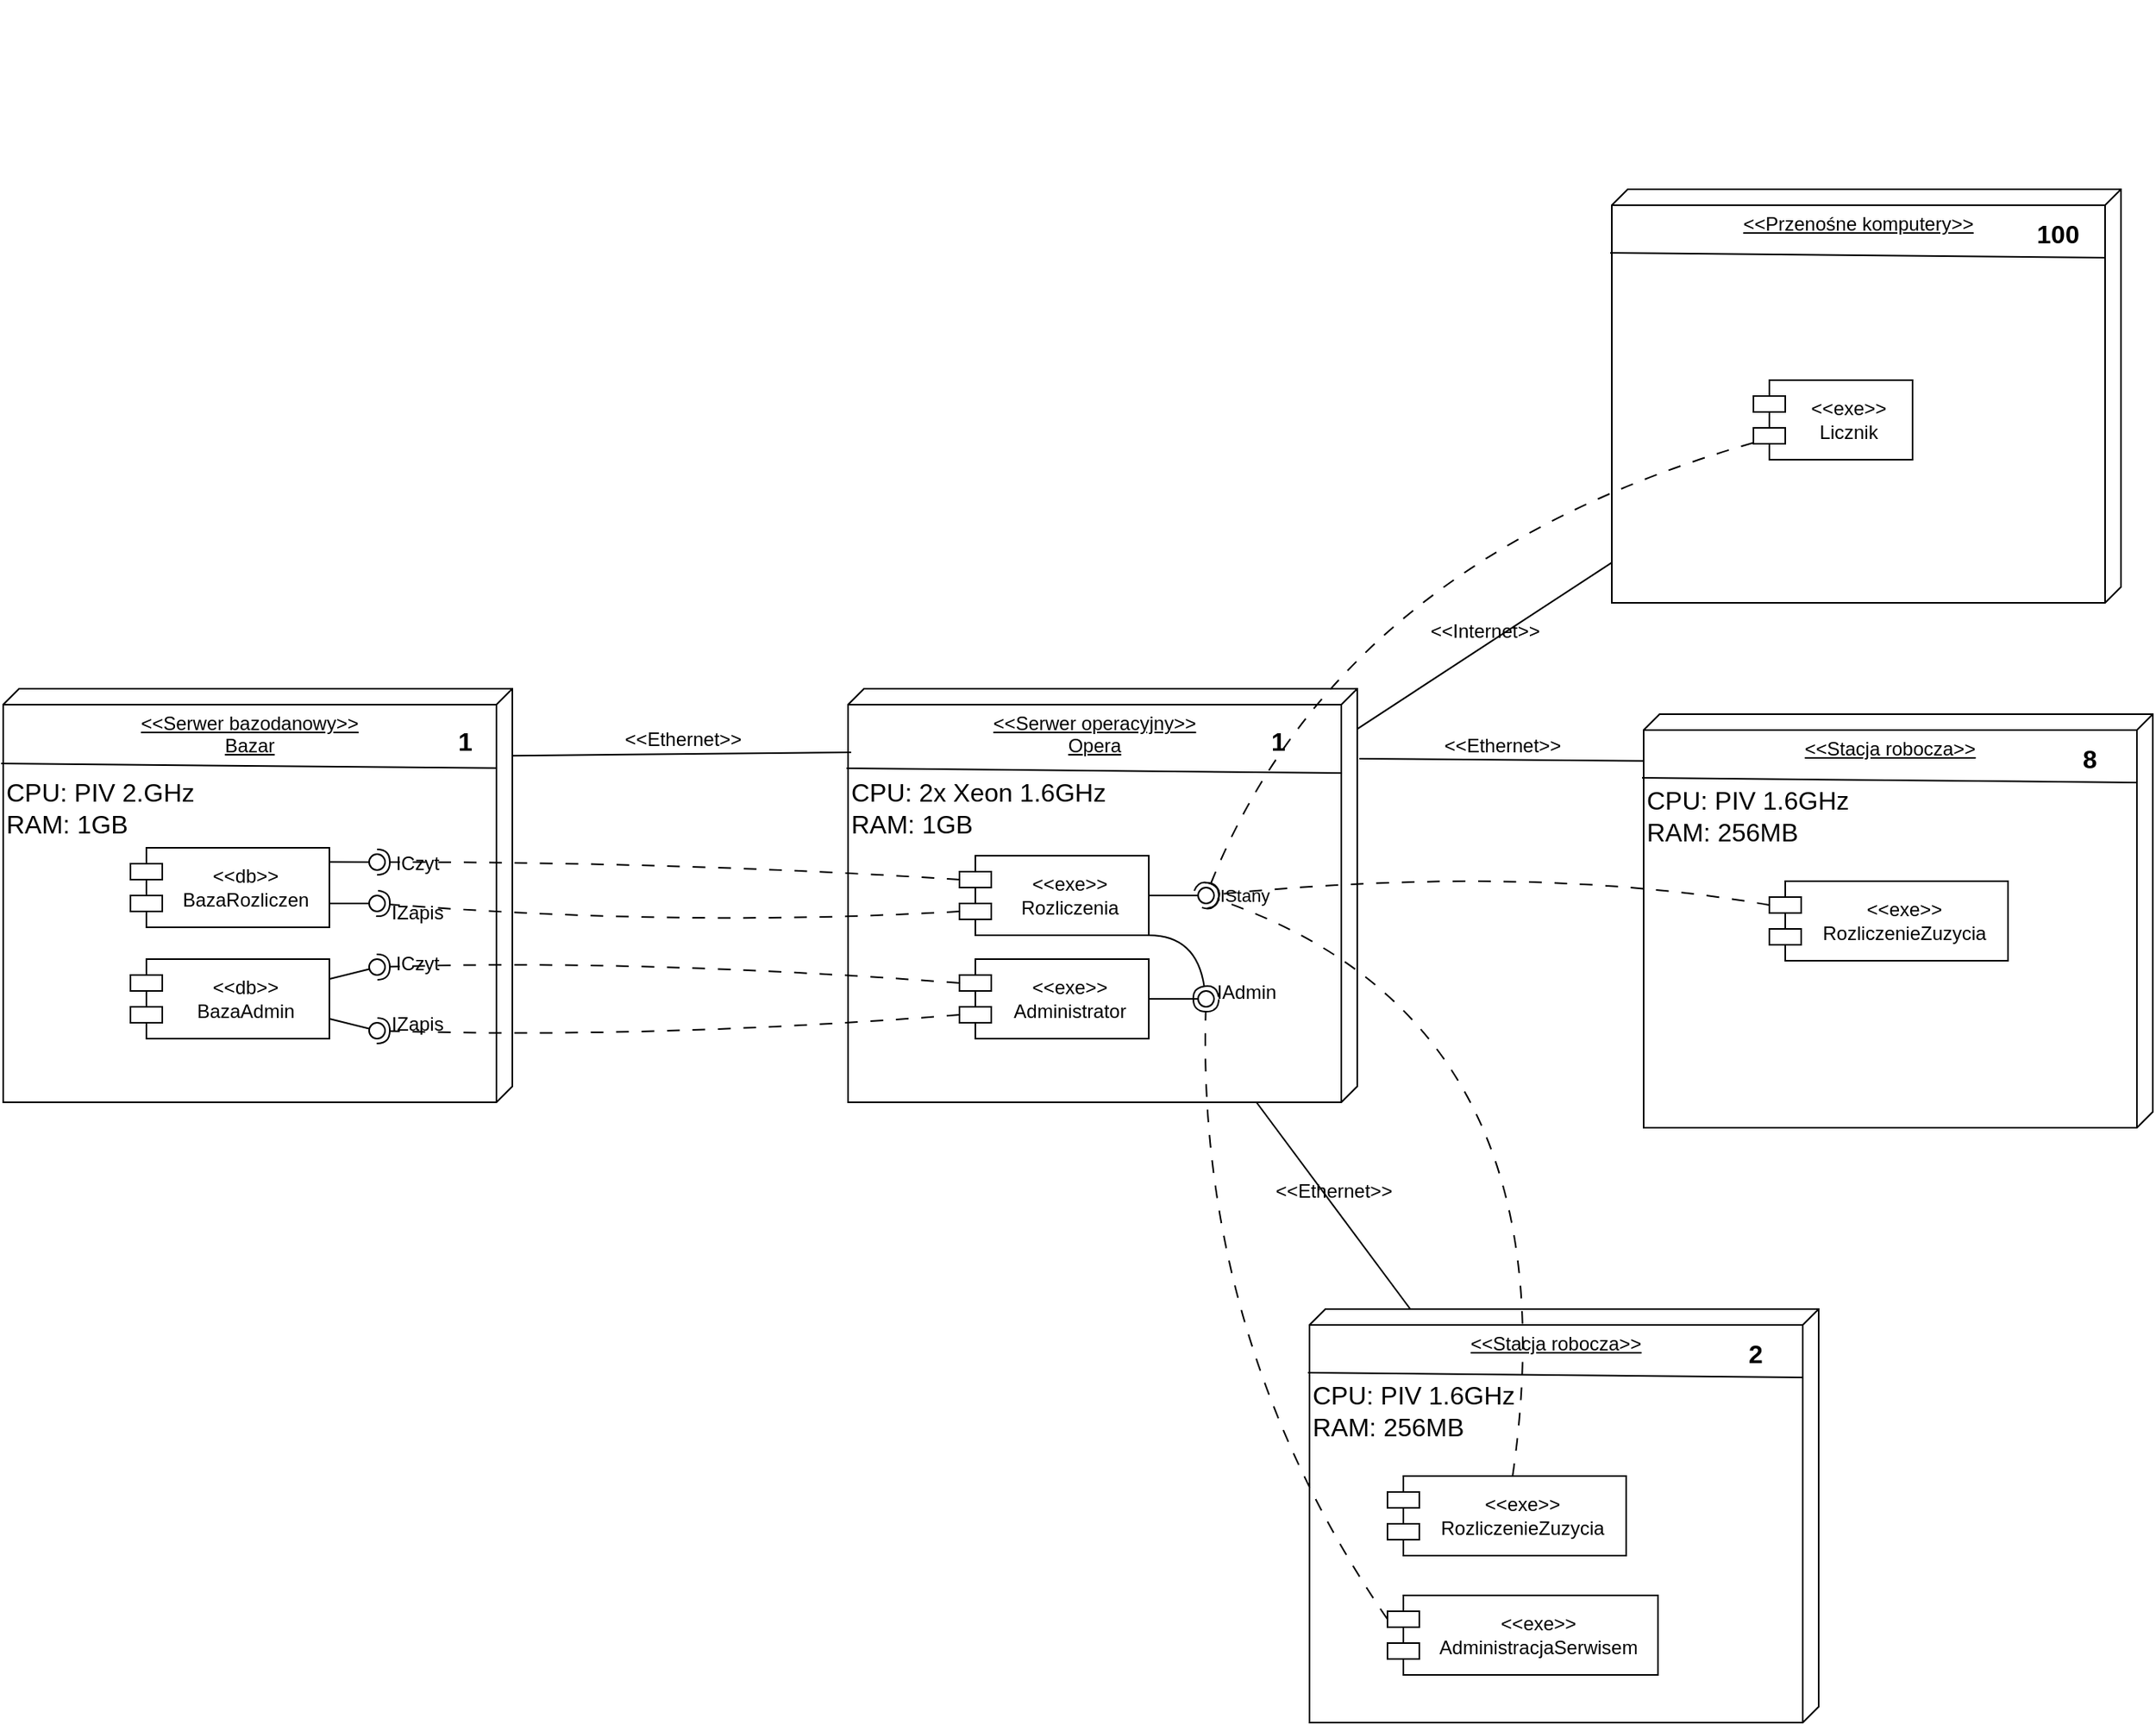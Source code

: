 <mxfile version="24.2.8" type="github">
  <diagram name="Strona-1" id="SIlepOrROydeyQzBnZ1K">
    <mxGraphModel dx="3704" dy="1383" grid="1" gridSize="10" guides="1" tooltips="1" connect="1" arrows="1" fold="1" page="1" pageScale="1" pageWidth="1169" pageHeight="827" math="0" shadow="0">
      <root>
        <mxCell id="0" />
        <mxCell id="1" parent="0" />
        <mxCell id="Q0T3ycxygkGRaUMYLysI-21" value="" style="group;verticalAlign=middle;" parent="1" vertex="1" connectable="0">
          <mxGeometry x="-130" y="623" width="321" height="330" as="geometry" />
        </mxCell>
        <mxCell id="Z8a6H-OdUbg7-ciri4mV-35" value="" style="group" parent="Q0T3ycxygkGRaUMYLysI-21" vertex="1" connectable="0">
          <mxGeometry x="10" y="20" width="321" height="260" as="geometry" />
        </mxCell>
        <mxCell id="Q0T3ycxygkGRaUMYLysI-2" value="&amp;lt;&amp;lt;Serwer operacyjny&amp;gt;&amp;gt;&lt;div&gt;Opera&lt;/div&gt;" style="verticalAlign=top;align=center;spacingTop=8;spacingLeft=2;spacingRight=12;shape=cube;size=10;direction=south;fontStyle=4;html=1;whiteSpace=wrap;" parent="Z8a6H-OdUbg7-ciri4mV-35" vertex="1">
          <mxGeometry x="1" width="320" height="260" as="geometry" />
        </mxCell>
        <mxCell id="Q0T3ycxygkGRaUMYLysI-11" value="CPU: 2x Xeon 1.6GHz&lt;div&gt;RAM: 1GB&lt;/div&gt;" style="text;strokeColor=none;align=left;fillColor=none;html=1;verticalAlign=middle;whiteSpace=wrap;rounded=0;fontSize=16;" parent="Z8a6H-OdUbg7-ciri4mV-35" vertex="1">
          <mxGeometry x="1" y="60" width="310" height="30" as="geometry" />
        </mxCell>
        <mxCell id="Q0T3ycxygkGRaUMYLysI-19" value="" style="endArrow=none;html=1;rounded=0;fontSize=12;startSize=8;endSize=8;curved=1;exitX=0.181;exitY=1.004;exitDx=0;exitDy=0;exitPerimeter=0;entryX=0.192;entryY=0.031;entryDx=0;entryDy=0;entryPerimeter=0;" parent="Z8a6H-OdUbg7-ciri4mV-35" edge="1">
          <mxGeometry width="50" height="50" relative="1" as="geometry">
            <mxPoint y="50" as="sourcePoint" />
            <mxPoint x="311" y="53" as="targetPoint" />
          </mxGeometry>
        </mxCell>
        <mxCell id="Q0T3ycxygkGRaUMYLysI-77" value="&amp;lt;&amp;lt;exe&amp;gt;&amp;gt;&lt;div&gt;Administrator&lt;/div&gt;" style="shape=module;align=left;spacingLeft=20;align=center;verticalAlign=middle;whiteSpace=wrap;html=1;fontFamily=Helvetica;fontSize=12;fontColor=default;labelBackgroundColor=none;" parent="Z8a6H-OdUbg7-ciri4mV-35" vertex="1">
          <mxGeometry x="71" y="170" width="119" height="50" as="geometry" />
        </mxCell>
        <mxCell id="Q0T3ycxygkGRaUMYLysI-80" value="" style="ellipse;whiteSpace=wrap;html=1;align=center;aspect=fixed;fillColor=none;strokeColor=none;resizable=0;perimeter=centerPerimeter;rotatable=0;allowArrows=0;points=[];outlineConnect=1;fontFamily=Helvetica;fontSize=12;fontColor=default;labelBackgroundColor=none;" parent="Z8a6H-OdUbg7-ciri4mV-35" vertex="1">
          <mxGeometry x="221" y="125" width="10" height="10" as="geometry" />
        </mxCell>
        <mxCell id="Q0T3ycxygkGRaUMYLysI-79" value="IAdmin" style="rounded=0;orthogonalLoop=1;jettySize=auto;html=1;endArrow=oval;endFill=0;sketch=0;sourcePerimeterSpacing=0;targetPerimeterSpacing=0;endSize=10;strokeColor=default;align=center;verticalAlign=bottom;fontFamily=Helvetica;fontSize=12;fontColor=default;labelBackgroundColor=none;edgeStyle=none;curved=1;exitX=1;exitY=0.5;exitDx=0;exitDy=0;entryX=0.52;entryY=-0.071;entryDx=0;entryDy=0;entryPerimeter=0;" parent="Z8a6H-OdUbg7-ciri4mV-35" source="Q0T3ycxygkGRaUMYLysI-77" target="Z8a6H-OdUbg7-ciri4mV-40" edge="1">
          <mxGeometry x="1" y="-25" relative="1" as="geometry">
            <mxPoint x="221" y="125" as="sourcePoint" />
            <mxPoint x="25" y="-20" as="offset" />
          </mxGeometry>
        </mxCell>
        <mxCell id="Z8a6H-OdUbg7-ciri4mV-37" value="&amp;lt;&amp;lt;exe&amp;gt;&amp;gt;&lt;div&gt;Rozliczenia&lt;/div&gt;" style="shape=module;align=left;spacingLeft=20;align=center;verticalAlign=middle;whiteSpace=wrap;html=1;fontFamily=Helvetica;fontSize=12;fontColor=default;labelBackgroundColor=none;" parent="Z8a6H-OdUbg7-ciri4mV-35" vertex="1">
          <mxGeometry x="71" y="105" width="119" height="50" as="geometry" />
        </mxCell>
        <mxCell id="Z8a6H-OdUbg7-ciri4mV-40" value="" style="ellipse;whiteSpace=wrap;html=1;align=center;aspect=fixed;fillColor=none;strokeColor=none;resizable=0;perimeter=centerPerimeter;rotatable=0;allowArrows=0;points=[];outlineConnect=1;" parent="Z8a6H-OdUbg7-ciri4mV-35" vertex="1">
          <mxGeometry x="221" y="190" width="10" height="10" as="geometry" />
        </mxCell>
        <mxCell id="Z8a6H-OdUbg7-ciri4mV-41" value="" style="rounded=0;orthogonalLoop=1;jettySize=auto;html=1;endArrow=halfCircle;endFill=0;endSize=6;strokeWidth=1;sketch=0;fontSize=12;curved=1;entryX=0.735;entryY=0.783;entryDx=0;entryDy=0;entryPerimeter=0;exitX=1;exitY=1;exitDx=0;exitDy=0;" parent="Z8a6H-OdUbg7-ciri4mV-35" source="Z8a6H-OdUbg7-ciri4mV-37" target="Z8a6H-OdUbg7-ciri4mV-40" edge="1">
          <mxGeometry relative="1" as="geometry">
            <mxPoint x="246" y="160" as="sourcePoint" />
            <Array as="points">
              <mxPoint x="220" y="155" />
            </Array>
          </mxGeometry>
        </mxCell>
        <mxCell id="Z8a6H-OdUbg7-ciri4mV-42" value="" style="ellipse;whiteSpace=wrap;html=1;align=center;aspect=fixed;fillColor=none;strokeColor=none;resizable=0;perimeter=centerPerimeter;rotatable=0;allowArrows=0;points=[];outlineConnect=1;" parent="Z8a6H-OdUbg7-ciri4mV-35" vertex="1">
          <mxGeometry x="221" y="155" width="10" height="10" as="geometry" />
        </mxCell>
        <mxCell id="Z8a6H-OdUbg7-ciri4mV-52" value="IStany" style="rounded=0;orthogonalLoop=1;jettySize=auto;html=1;endArrow=oval;endFill=0;sketch=0;sourcePerimeterSpacing=0;targetPerimeterSpacing=0;endSize=10;exitX=1;exitY=0.5;exitDx=0;exitDy=0;" parent="Z8a6H-OdUbg7-ciri4mV-35" source="Z8a6H-OdUbg7-ciri4mV-37" target="Z8a6H-OdUbg7-ciri4mV-53" edge="1">
          <mxGeometry x="1" y="24" relative="1" as="geometry">
            <mxPoint x="206" y="130" as="sourcePoint" />
            <mxPoint x="24" y="24" as="offset" />
          </mxGeometry>
        </mxCell>
        <mxCell id="Z8a6H-OdUbg7-ciri4mV-53" value="" style="ellipse;whiteSpace=wrap;html=1;align=center;aspect=fixed;fillColor=none;strokeColor=none;resizable=0;perimeter=centerPerimeter;rotatable=0;allowArrows=0;points=[];outlineConnect=1;" parent="Z8a6H-OdUbg7-ciri4mV-35" vertex="1">
          <mxGeometry x="221" y="125" width="10" height="10" as="geometry" />
        </mxCell>
        <mxCell id="Q0T3ycxygkGRaUMYLysI-37" value="&lt;font style=&quot;font-size: 16px;&quot;&gt;1&lt;/font&gt;" style="text;align=center;fontStyle=1;verticalAlign=middle;spacingLeft=3;spacingRight=3;strokeColor=none;rotatable=0;points=[[0,0.5],[1,0.5]];portConstraint=eastwest;html=1;fontFamily=Helvetica;fontSize=12;fontColor=default;labelBackgroundColor=none;" parent="Z8a6H-OdUbg7-ciri4mV-35" vertex="1">
          <mxGeometry x="231" y="20" width="80" height="26" as="geometry" />
        </mxCell>
        <mxCell id="Q0T3ycxygkGRaUMYLysI-20" value="" style="group" parent="1" vertex="1" connectable="0">
          <mxGeometry x="-650" y="643" width="330" height="260" as="geometry" />
        </mxCell>
        <mxCell id="Q0T3ycxygkGRaUMYLysI-12" value="&amp;lt;&amp;lt;Serwer bazodanowy&amp;gt;&amp;gt;&lt;div&gt;Bazar&lt;/div&gt;" style="verticalAlign=top;align=center;spacingTop=8;spacingLeft=2;spacingRight=12;shape=cube;size=10;direction=south;fontStyle=4;html=1;whiteSpace=wrap;" parent="Q0T3ycxygkGRaUMYLysI-20" vertex="1">
          <mxGeometry width="320" height="260" as="geometry" />
        </mxCell>
        <mxCell id="Q0T3ycxygkGRaUMYLysI-14" value="CPU: PIV 2.GHz&lt;div&gt;RAM: 1GB&lt;/div&gt;" style="text;strokeColor=none;align=left;fillColor=none;html=1;verticalAlign=middle;whiteSpace=wrap;rounded=0;fontSize=16;" parent="Q0T3ycxygkGRaUMYLysI-20" vertex="1">
          <mxGeometry y="60" width="310" height="30" as="geometry" />
        </mxCell>
        <mxCell id="Q0T3ycxygkGRaUMYLysI-18" value="" style="endArrow=none;html=1;rounded=0;fontSize=12;startSize=8;endSize=8;curved=1;exitX=0.181;exitY=1.004;exitDx=0;exitDy=0;exitPerimeter=0;entryX=0.192;entryY=0.031;entryDx=0;entryDy=0;entryPerimeter=0;" parent="Q0T3ycxygkGRaUMYLysI-20" source="Q0T3ycxygkGRaUMYLysI-12" target="Q0T3ycxygkGRaUMYLysI-12" edge="1">
          <mxGeometry width="50" height="50" relative="1" as="geometry">
            <mxPoint x="10" as="sourcePoint" />
            <mxPoint x="60" y="-50" as="targetPoint" />
          </mxGeometry>
        </mxCell>
        <mxCell id="Q0T3ycxygkGRaUMYLysI-38" value="&lt;font style=&quot;font-size: 16px;&quot;&gt;1&lt;/font&gt;" style="text;align=center;fontStyle=1;verticalAlign=middle;spacingLeft=3;spacingRight=3;strokeColor=none;rotatable=0;points=[[0,0.5],[1,0.5]];portConstraint=eastwest;html=1;fontFamily=Helvetica;fontSize=12;fontColor=default;labelBackgroundColor=none;" parent="Q0T3ycxygkGRaUMYLysI-20" vertex="1">
          <mxGeometry x="250" y="20" width="80" height="26" as="geometry" />
        </mxCell>
        <mxCell id="Q0T3ycxygkGRaUMYLysI-47" value="&amp;lt;&amp;lt;db&amp;gt;&amp;gt;&lt;div&gt;BazaRozliczen&lt;/div&gt;" style="shape=module;align=left;spacingLeft=20;align=center;verticalAlign=middle;whiteSpace=wrap;html=1;fontFamily=Helvetica;fontSize=12;fontColor=default;labelBackgroundColor=none;" parent="Q0T3ycxygkGRaUMYLysI-20" vertex="1">
          <mxGeometry x="80" y="100" width="125" height="50" as="geometry" />
        </mxCell>
        <mxCell id="Q0T3ycxygkGRaUMYLysI-54" value="&amp;lt;&amp;lt;db&amp;gt;&amp;gt;&lt;div&gt;BazaAdmin&lt;/div&gt;" style="shape=module;align=left;spacingLeft=20;align=center;verticalAlign=middle;whiteSpace=wrap;html=1;fontFamily=Helvetica;fontSize=12;fontColor=default;labelBackgroundColor=none;" parent="Q0T3ycxygkGRaUMYLysI-20" vertex="1">
          <mxGeometry x="80" y="170" width="125" height="50" as="geometry" />
        </mxCell>
        <mxCell id="Q0T3ycxygkGRaUMYLysI-57" value="" style="ellipse;whiteSpace=wrap;html=1;align=center;aspect=fixed;fillColor=none;strokeColor=none;resizable=0;perimeter=centerPerimeter;rotatable=0;allowArrows=0;points=[];outlineConnect=1;fontFamily=Helvetica;fontSize=12;fontColor=default;labelBackgroundColor=none;" parent="Q0T3ycxygkGRaUMYLysI-20" vertex="1">
          <mxGeometry x="235" y="103" width="10" height="10" as="geometry" />
        </mxCell>
        <mxCell id="Q0T3ycxygkGRaUMYLysI-60" value="" style="ellipse;whiteSpace=wrap;html=1;align=center;aspect=fixed;fillColor=none;strokeColor=none;resizable=0;perimeter=centerPerimeter;rotatable=0;allowArrows=0;points=[];outlineConnect=1;fontFamily=Helvetica;fontSize=12;fontColor=default;labelBackgroundColor=none;" parent="Q0T3ycxygkGRaUMYLysI-20" vertex="1">
          <mxGeometry x="245" y="140" width="10" height="10" as="geometry" />
        </mxCell>
        <mxCell id="Q0T3ycxygkGRaUMYLysI-62" value="ICzyt" style="rounded=0;orthogonalLoop=1;jettySize=auto;html=1;endArrow=oval;endFill=0;sketch=0;sourcePerimeterSpacing=0;targetPerimeterSpacing=0;endSize=10;strokeColor=default;align=center;verticalAlign=bottom;fontFamily=Helvetica;fontSize=12;fontColor=default;labelBackgroundColor=none;edgeStyle=none;curved=1;exitX=1;exitY=0.25;exitDx=0;exitDy=0;" parent="Q0T3ycxygkGRaUMYLysI-20" source="Q0T3ycxygkGRaUMYLysI-54" target="Q0T3ycxygkGRaUMYLysI-63" edge="1">
          <mxGeometry x="1" y="-26" relative="1" as="geometry">
            <mxPoint x="215" y="185" as="sourcePoint" />
            <mxPoint x="19" y="-18" as="offset" />
          </mxGeometry>
        </mxCell>
        <mxCell id="Q0T3ycxygkGRaUMYLysI-63" value="" style="ellipse;whiteSpace=wrap;html=1;align=center;aspect=fixed;fillColor=none;strokeColor=none;resizable=0;perimeter=centerPerimeter;rotatable=0;allowArrows=0;points=[];outlineConnect=1;fontFamily=Helvetica;fontSize=12;fontColor=default;labelBackgroundColor=none;" parent="Q0T3ycxygkGRaUMYLysI-20" vertex="1">
          <mxGeometry x="230" y="170" width="10" height="10" as="geometry" />
        </mxCell>
        <mxCell id="Q0T3ycxygkGRaUMYLysI-65" value="IZapis" style="rounded=0;orthogonalLoop=1;jettySize=auto;html=1;endArrow=oval;endFill=0;sketch=0;sourcePerimeterSpacing=0;targetPerimeterSpacing=0;endSize=10;strokeColor=default;align=center;verticalAlign=bottom;fontFamily=Helvetica;fontSize=12;fontColor=default;labelBackgroundColor=none;edgeStyle=none;curved=1;exitX=1;exitY=0.75;exitDx=0;exitDy=0;" parent="Q0T3ycxygkGRaUMYLysI-20" source="Q0T3ycxygkGRaUMYLysI-54" target="Q0T3ycxygkGRaUMYLysI-66" edge="1">
          <mxGeometry x="1" y="25" relative="1" as="geometry">
            <mxPoint x="215" y="205" as="sourcePoint" />
            <mxPoint x="19" y="29" as="offset" />
          </mxGeometry>
        </mxCell>
        <mxCell id="Q0T3ycxygkGRaUMYLysI-66" value="" style="ellipse;whiteSpace=wrap;html=1;align=center;aspect=fixed;fillColor=none;strokeColor=none;resizable=0;perimeter=centerPerimeter;rotatable=0;allowArrows=0;points=[];outlineConnect=1;fontFamily=Helvetica;fontSize=12;fontColor=default;labelBackgroundColor=none;" parent="Q0T3ycxygkGRaUMYLysI-20" vertex="1">
          <mxGeometry x="230" y="210" width="10" height="10" as="geometry" />
        </mxCell>
        <mxCell id="Q0T3ycxygkGRaUMYLysI-69" value="" style="ellipse;whiteSpace=wrap;html=1;align=center;aspect=fixed;fillColor=none;strokeColor=none;resizable=0;perimeter=centerPerimeter;rotatable=0;allowArrows=0;points=[];outlineConnect=1;fontFamily=Helvetica;fontSize=12;fontColor=default;labelBackgroundColor=none;" parent="Q0T3ycxygkGRaUMYLysI-20" vertex="1">
          <mxGeometry x="235" y="103" width="10" height="10" as="geometry" />
        </mxCell>
        <mxCell id="Q0T3ycxygkGRaUMYLysI-70" value="" style="rounded=0;orthogonalLoop=1;jettySize=auto;html=1;endArrow=halfCircle;endFill=0;endSize=6;strokeWidth=1;sketch=0;strokeColor=default;align=center;verticalAlign=bottom;fontFamily=Helvetica;fontSize=12;fontColor=default;labelBackgroundColor=none;edgeStyle=none;curved=1;exitX=0;exitY=0;exitDx=0;exitDy=35;exitPerimeter=0;dashed=1;dashPattern=8 8;" parent="Q0T3ycxygkGRaUMYLysI-20" source="Z8a6H-OdUbg7-ciri4mV-37" edge="1">
          <mxGeometry relative="1" as="geometry">
            <mxPoint x="245" y="135" as="sourcePoint" />
            <mxPoint x="235" y="135" as="targetPoint" />
            <Array as="points">
              <mxPoint x="430" y="150" />
            </Array>
          </mxGeometry>
        </mxCell>
        <mxCell id="Q0T3ycxygkGRaUMYLysI-71" value="IZapis" style="rounded=0;orthogonalLoop=1;jettySize=auto;html=1;endArrow=oval;endFill=0;sketch=0;sourcePerimeterSpacing=0;targetPerimeterSpacing=0;endSize=10;strokeColor=default;align=center;verticalAlign=bottom;fontFamily=Helvetica;fontSize=12;fontColor=default;labelBackgroundColor=none;edgeStyle=none;curved=1;" parent="Q0T3ycxygkGRaUMYLysI-20" edge="1">
          <mxGeometry x="1" y="-29" relative="1" as="geometry">
            <mxPoint x="205" y="135" as="sourcePoint" />
            <mxPoint x="235" y="135" as="targetPoint" />
            <mxPoint x="25" y="-14" as="offset" />
          </mxGeometry>
        </mxCell>
        <mxCell id="Q0T3ycxygkGRaUMYLysI-75" value="ICzyt" style="rounded=0;orthogonalLoop=1;jettySize=auto;html=1;endArrow=oval;endFill=0;sketch=0;sourcePerimeterSpacing=0;targetPerimeterSpacing=0;endSize=10;strokeColor=default;align=center;verticalAlign=middle;fontFamily=Helvetica;fontSize=12;fontColor=default;labelBackgroundColor=none;edgeStyle=none;curved=1;exitX=0.999;exitY=0.178;exitDx=0;exitDy=0;exitPerimeter=0;" parent="Q0T3ycxygkGRaUMYLysI-20" source="Q0T3ycxygkGRaUMYLysI-47" edge="1">
          <mxGeometry x="1" y="-25" relative="1" as="geometry">
            <mxPoint x="210" y="109" as="sourcePoint" />
            <mxPoint x="235" y="109" as="targetPoint" />
            <mxPoint x="25" y="-24" as="offset" />
          </mxGeometry>
        </mxCell>
        <mxCell id="Q0T3ycxygkGRaUMYLysI-74" value="" style="rounded=0;orthogonalLoop=1;jettySize=auto;html=1;endArrow=halfCircle;endFill=0;endSize=6;strokeWidth=1;sketch=0;strokeColor=default;align=center;verticalAlign=bottom;fontFamily=Helvetica;fontSize=12;fontColor=default;labelBackgroundColor=none;edgeStyle=none;curved=1;exitX=0;exitY=0;exitDx=0;exitDy=15;exitPerimeter=0;dashed=1;dashPattern=8 8;" parent="Q0T3ycxygkGRaUMYLysI-20" source="Z8a6H-OdUbg7-ciri4mV-37" edge="1">
          <mxGeometry relative="1" as="geometry">
            <mxPoint x="255" y="109" as="sourcePoint" />
            <mxPoint x="235" y="109" as="targetPoint" />
            <Array as="points">
              <mxPoint x="430" y="109" />
            </Array>
          </mxGeometry>
        </mxCell>
        <mxCell id="Q0T3ycxygkGRaUMYLysI-22" value="&amp;lt;&amp;lt;Ethernet&amp;gt;&amp;gt;" style="edgeStyle=none;curved=1;rounded=0;orthogonalLoop=1;jettySize=auto;html=1;fontSize=12;startSize=8;endSize=8;endArrow=none;endFill=0;labelBackgroundColor=none;verticalAlign=bottom;entryX=0.154;entryY=0.994;entryDx=0;entryDy=0;entryPerimeter=0;exitX=0.162;exitY=-0.001;exitDx=0;exitDy=0;exitPerimeter=0;" parent="1" source="Q0T3ycxygkGRaUMYLysI-12" target="Q0T3ycxygkGRaUMYLysI-2" edge="1">
          <mxGeometry relative="1" as="geometry" />
        </mxCell>
        <mxCell id="Q0T3ycxygkGRaUMYLysI-25" value="" style="group" parent="1" vertex="1" connectable="0">
          <mxGeometry x="380" y="659" width="321" height="330" as="geometry" />
        </mxCell>
        <mxCell id="Q0T3ycxygkGRaUMYLysI-33" value="" style="group" parent="Q0T3ycxygkGRaUMYLysI-25" vertex="1" connectable="0">
          <mxGeometry width="321" height="260" as="geometry" />
        </mxCell>
        <mxCell id="Q0T3ycxygkGRaUMYLysI-26" value="&amp;lt;&amp;lt;Stacja robocza&amp;gt;&amp;gt;" style="verticalAlign=top;align=center;spacingTop=8;spacingLeft=2;spacingRight=12;shape=cube;size=10;direction=south;fontStyle=4;html=1;whiteSpace=wrap;" parent="Q0T3ycxygkGRaUMYLysI-33" vertex="1">
          <mxGeometry x="1" width="320" height="260" as="geometry" />
        </mxCell>
        <mxCell id="Q0T3ycxygkGRaUMYLysI-27" value="CPU: PIV 1.6GHz&lt;div&gt;RAM: 256MB&lt;/div&gt;" style="text;strokeColor=none;align=left;fillColor=none;html=1;verticalAlign=middle;whiteSpace=wrap;rounded=0;fontSize=16;" parent="Q0T3ycxygkGRaUMYLysI-33" vertex="1">
          <mxGeometry x="1" y="49" width="310" height="30" as="geometry" />
        </mxCell>
        <mxCell id="Q0T3ycxygkGRaUMYLysI-28" value="" style="endArrow=none;html=1;rounded=0;fontSize=12;startSize=8;endSize=8;curved=1;exitX=0.181;exitY=1.004;exitDx=0;exitDy=0;exitPerimeter=0;entryX=0.192;entryY=0.031;entryDx=0;entryDy=0;entryPerimeter=0;" parent="Q0T3ycxygkGRaUMYLysI-33" edge="1">
          <mxGeometry width="50" height="50" relative="1" as="geometry">
            <mxPoint y="40" as="sourcePoint" />
            <mxPoint x="311" y="43" as="targetPoint" />
          </mxGeometry>
        </mxCell>
        <mxCell id="Q0T3ycxygkGRaUMYLysI-36" value="&lt;font style=&quot;font-size: 16px;&quot;&gt;8&lt;/font&gt;" style="text;align=center;fontStyle=1;verticalAlign=middle;spacingLeft=3;spacingRight=3;strokeColor=none;rotatable=0;points=[[0,0.5],[1,0.5]];portConstraint=eastwest;html=1;fontFamily=Helvetica;fontSize=12;fontColor=default;labelBackgroundColor=none;" parent="Q0T3ycxygkGRaUMYLysI-33" vertex="1">
          <mxGeometry x="241" y="15" width="80" height="26" as="geometry" />
        </mxCell>
        <mxCell id="Z8a6H-OdUbg7-ciri4mV-47" value="&amp;lt;&amp;lt;exe&amp;gt;&amp;gt;&lt;div&gt;RozliczenieZuzycia&lt;/div&gt;" style="shape=module;align=left;spacingLeft=20;align=center;verticalAlign=middle;whiteSpace=wrap;html=1;fontFamily=Helvetica;fontSize=12;fontColor=default;labelBackgroundColor=none;" parent="Q0T3ycxygkGRaUMYLysI-33" vertex="1">
          <mxGeometry x="80" y="105" width="150" height="50" as="geometry" />
        </mxCell>
        <mxCell id="Q0T3ycxygkGRaUMYLysI-35" value="&amp;lt;&amp;lt;Ethernet&amp;gt;&amp;gt;" style="edgeStyle=none;curved=1;rounded=0;orthogonalLoop=1;jettySize=auto;html=1;strokeColor=default;align=center;verticalAlign=bottom;fontFamily=Helvetica;fontSize=12;fontColor=default;labelBackgroundColor=none;startSize=8;endArrow=none;endFill=0;endSize=8;exitX=0.169;exitY=-0.004;exitDx=0;exitDy=0;exitPerimeter=0;entryX=0.113;entryY=1;entryDx=0;entryDy=0;entryPerimeter=0;" parent="1" source="Q0T3ycxygkGRaUMYLysI-2" target="Q0T3ycxygkGRaUMYLysI-26" edge="1">
          <mxGeometry relative="1" as="geometry">
            <mxPoint x="200" y="687.283" as="sourcePoint" />
            <mxPoint x="440" y="682.997" as="targetPoint" />
          </mxGeometry>
        </mxCell>
        <mxCell id="Q0T3ycxygkGRaUMYLysI-40" value="" style="group" parent="1" vertex="1" connectable="0">
          <mxGeometry x="360" y="329" width="321" height="330" as="geometry" />
        </mxCell>
        <mxCell id="Q0T3ycxygkGRaUMYLysI-41" value="" style="group" parent="Q0T3ycxygkGRaUMYLysI-40" vertex="1" connectable="0">
          <mxGeometry width="321" height="260" as="geometry" />
        </mxCell>
        <mxCell id="Q0T3ycxygkGRaUMYLysI-42" value="&amp;lt;&amp;lt;Przenośne komputery&amp;gt;&amp;gt;" style="verticalAlign=top;align=center;spacingTop=8;spacingLeft=2;spacingRight=12;shape=cube;size=10;direction=south;fontStyle=4;html=1;whiteSpace=wrap;" parent="Q0T3ycxygkGRaUMYLysI-41" vertex="1">
          <mxGeometry x="1" width="320" height="260" as="geometry" />
        </mxCell>
        <mxCell id="Q0T3ycxygkGRaUMYLysI-44" value="" style="endArrow=none;html=1;rounded=0;fontSize=12;startSize=8;endSize=8;curved=1;exitX=0.181;exitY=1.004;exitDx=0;exitDy=0;exitPerimeter=0;entryX=0.192;entryY=0.031;entryDx=0;entryDy=0;entryPerimeter=0;" parent="Q0T3ycxygkGRaUMYLysI-41" edge="1">
          <mxGeometry width="50" height="50" relative="1" as="geometry">
            <mxPoint y="40" as="sourcePoint" />
            <mxPoint x="311" y="43" as="targetPoint" />
          </mxGeometry>
        </mxCell>
        <mxCell id="Q0T3ycxygkGRaUMYLysI-45" value="&lt;font style=&quot;font-size: 16px;&quot;&gt;100&lt;/font&gt;" style="text;align=center;fontStyle=1;verticalAlign=middle;spacingLeft=3;spacingRight=3;strokeColor=none;rotatable=0;points=[[0,0.5],[1,0.5]];portConstraint=eastwest;html=1;fontFamily=Helvetica;fontSize=12;fontColor=default;labelBackgroundColor=none;" parent="Q0T3ycxygkGRaUMYLysI-41" vertex="1">
          <mxGeometry x="241" y="15" width="80" height="26" as="geometry" />
        </mxCell>
        <mxCell id="Z8a6H-OdUbg7-ciri4mV-28" value="" style="ellipse;whiteSpace=wrap;html=1;align=center;aspect=fixed;fillColor=none;strokeColor=none;resizable=0;perimeter=centerPerimeter;rotatable=0;allowArrows=0;points=[];outlineConnect=1;" parent="Q0T3ycxygkGRaUMYLysI-41" vertex="1">
          <mxGeometry y="80" width="10" height="10" as="geometry" />
        </mxCell>
        <mxCell id="Z8a6H-OdUbg7-ciri4mV-68" value="&amp;lt;&amp;lt;exe&amp;gt;&amp;gt;&lt;div&gt;Licznik&lt;/div&gt;" style="shape=module;align=left;spacingLeft=20;align=center;verticalAlign=middle;whiteSpace=wrap;html=1;" parent="Q0T3ycxygkGRaUMYLysI-41" vertex="1">
          <mxGeometry x="90" y="120" width="100" height="50" as="geometry" />
        </mxCell>
        <mxCell id="Q0T3ycxygkGRaUMYLysI-46" value="&amp;lt;&amp;lt;Internet&amp;gt;&amp;gt;" style="edgeStyle=none;curved=1;rounded=0;orthogonalLoop=1;jettySize=auto;html=1;strokeColor=default;align=center;verticalAlign=bottom;fontFamily=Helvetica;fontSize=12;fontColor=default;labelBackgroundColor=none;startSize=8;endArrow=none;endFill=0;endSize=8;" parent="1" source="Q0T3ycxygkGRaUMYLysI-2" target="Q0T3ycxygkGRaUMYLysI-42" edge="1">
          <mxGeometry relative="1" as="geometry" />
        </mxCell>
        <mxCell id="Q0T3ycxygkGRaUMYLysI-61" value="" style="rounded=0;orthogonalLoop=1;jettySize=auto;html=1;endArrow=halfCircle;endFill=0;endSize=6;strokeWidth=1;sketch=0;strokeColor=default;align=center;verticalAlign=bottom;fontFamily=Helvetica;fontSize=12;fontColor=default;labelBackgroundColor=none;edgeStyle=none;curved=1;exitX=0;exitY=0;exitDx=0;exitDy=15;exitPerimeter=0;dashed=1;dashPattern=8 8;" parent="1" source="Q0T3ycxygkGRaUMYLysI-77" target="Q0T3ycxygkGRaUMYLysI-63" edge="1">
          <mxGeometry relative="1" as="geometry">
            <mxPoint x="-425" y="798" as="sourcePoint" />
            <Array as="points">
              <mxPoint x="-250" y="813" />
            </Array>
          </mxGeometry>
        </mxCell>
        <mxCell id="Q0T3ycxygkGRaUMYLysI-64" value="" style="rounded=0;orthogonalLoop=1;jettySize=auto;html=1;endArrow=halfCircle;endFill=0;endSize=6;strokeWidth=1;sketch=0;strokeColor=default;align=center;verticalAlign=bottom;fontFamily=Helvetica;fontSize=12;fontColor=default;labelBackgroundColor=none;edgeStyle=none;curved=1;exitX=0;exitY=0;exitDx=0;exitDy=35;exitPerimeter=0;dashed=1;dashPattern=8 8;" parent="1" source="Q0T3ycxygkGRaUMYLysI-77" target="Q0T3ycxygkGRaUMYLysI-66" edge="1">
          <mxGeometry relative="1" as="geometry">
            <mxPoint x="-425" y="818" as="sourcePoint" />
            <Array as="points">
              <mxPoint x="-240" y="863" />
            </Array>
          </mxGeometry>
        </mxCell>
        <mxCell id="Z8a6H-OdUbg7-ciri4mV-34" value="" style="ellipse;whiteSpace=wrap;html=1;align=center;aspect=fixed;fillColor=none;strokeColor=none;resizable=0;perimeter=centerPerimeter;rotatable=0;allowArrows=0;points=[];outlineConnect=1;" parent="1" vertex="1">
          <mxGeometry x="-450" y="250" width="10" height="10" as="geometry" />
        </mxCell>
        <mxCell id="Z8a6H-OdUbg7-ciri4mV-54" value="" style="rounded=0;orthogonalLoop=1;jettySize=auto;html=1;endArrow=halfCircle;endFill=0;endSize=6;strokeWidth=1;sketch=0;fontSize=12;curved=1;exitX=0;exitY=0;exitDx=0;exitDy=15;exitPerimeter=0;dashed=1;dashPattern=8 8;" parent="1" source="Z8a6H-OdUbg7-ciri4mV-47" target="Z8a6H-OdUbg7-ciri4mV-53" edge="1">
          <mxGeometry relative="1" as="geometry">
            <mxPoint x="260" y="763" as="sourcePoint" />
            <Array as="points">
              <mxPoint x="310" y="753" />
            </Array>
          </mxGeometry>
        </mxCell>
        <mxCell id="Z8a6H-OdUbg7-ciri4mV-55" value="" style="ellipse;whiteSpace=wrap;html=1;align=center;aspect=fixed;fillColor=none;strokeColor=none;resizable=0;perimeter=centerPerimeter;rotatable=0;allowArrows=0;points=[];outlineConnect=1;" parent="1" vertex="1">
          <mxGeometry x="235" y="758" width="10" height="10" as="geometry" />
        </mxCell>
        <mxCell id="Z8a6H-OdUbg7-ciri4mV-56" value="" style="group" parent="1" vertex="1" connectable="0">
          <mxGeometry x="170" y="1033" width="321" height="260" as="geometry" />
        </mxCell>
        <mxCell id="Z8a6H-OdUbg7-ciri4mV-57" value="&amp;lt;&amp;lt;Stacja robocza&amp;gt;&amp;gt;" style="verticalAlign=top;align=center;spacingTop=8;spacingLeft=2;spacingRight=12;shape=cube;size=10;direction=south;fontStyle=4;html=1;whiteSpace=wrap;" parent="Z8a6H-OdUbg7-ciri4mV-56" vertex="1">
          <mxGeometry x="1" width="320" height="260" as="geometry" />
        </mxCell>
        <mxCell id="Z8a6H-OdUbg7-ciri4mV-58" value="CPU: PIV 1.6GHz&lt;div&gt;RAM: 256MB&lt;/div&gt;" style="text;strokeColor=none;align=left;fillColor=none;html=1;verticalAlign=middle;whiteSpace=wrap;rounded=0;fontSize=16;" parent="Z8a6H-OdUbg7-ciri4mV-56" vertex="1">
          <mxGeometry x="1" y="49" width="310" height="30" as="geometry" />
        </mxCell>
        <mxCell id="Z8a6H-OdUbg7-ciri4mV-59" value="" style="endArrow=none;html=1;rounded=0;fontSize=12;startSize=8;endSize=8;curved=1;exitX=0.181;exitY=1.004;exitDx=0;exitDy=0;exitPerimeter=0;entryX=0.192;entryY=0.031;entryDx=0;entryDy=0;entryPerimeter=0;" parent="Z8a6H-OdUbg7-ciri4mV-56" edge="1">
          <mxGeometry width="50" height="50" relative="1" as="geometry">
            <mxPoint y="40" as="sourcePoint" />
            <mxPoint x="311" y="43" as="targetPoint" />
          </mxGeometry>
        </mxCell>
        <mxCell id="Z8a6H-OdUbg7-ciri4mV-60" value="&lt;font style=&quot;font-size: 16px;&quot;&gt;2&lt;/font&gt;" style="text;align=center;fontStyle=1;verticalAlign=middle;spacingLeft=3;spacingRight=3;strokeColor=none;rotatable=0;points=[[0,0.5],[1,0.5]];portConstraint=eastwest;html=1;fontFamily=Helvetica;fontSize=12;fontColor=default;labelBackgroundColor=none;" parent="Z8a6H-OdUbg7-ciri4mV-56" vertex="1">
          <mxGeometry x="241" y="15" width="80" height="26" as="geometry" />
        </mxCell>
        <mxCell id="Z8a6H-OdUbg7-ciri4mV-61" value="&amp;lt;&amp;lt;exe&amp;gt;&amp;gt;&lt;div&gt;RozliczenieZuzycia&lt;/div&gt;" style="shape=module;align=left;spacingLeft=20;align=center;verticalAlign=middle;whiteSpace=wrap;html=1;fontFamily=Helvetica;fontSize=12;fontColor=default;labelBackgroundColor=none;" parent="Z8a6H-OdUbg7-ciri4mV-56" vertex="1">
          <mxGeometry x="50" y="105" width="150" height="50" as="geometry" />
        </mxCell>
        <mxCell id="Z8a6H-OdUbg7-ciri4mV-65" value="&amp;lt;&amp;lt;exe&amp;gt;&amp;gt;&lt;div&gt;AdministracjaSerwisem&lt;/div&gt;" style="shape=module;align=left;spacingLeft=20;align=center;verticalAlign=middle;whiteSpace=wrap;html=1;fontFamily=Helvetica;fontSize=12;fontColor=default;labelBackgroundColor=none;" parent="Z8a6H-OdUbg7-ciri4mV-56" vertex="1">
          <mxGeometry x="50" y="180" width="170" height="50" as="geometry" />
        </mxCell>
        <mxCell id="Z8a6H-OdUbg7-ciri4mV-62" value="&amp;lt;&amp;lt;Ethernet&amp;gt;&amp;gt;" style="edgeStyle=none;curved=1;rounded=0;orthogonalLoop=1;jettySize=auto;html=1;strokeColor=default;align=center;verticalAlign=bottom;fontFamily=Helvetica;fontSize=12;fontColor=default;labelBackgroundColor=none;startSize=8;endArrow=none;endFill=0;endSize=8;" parent="1" source="Q0T3ycxygkGRaUMYLysI-2" target="Z8a6H-OdUbg7-ciri4mV-57" edge="1">
          <mxGeometry relative="1" as="geometry">
            <mxPoint x="170" y="97" as="sourcePoint" />
            <mxPoint x="408" y="92.997" as="targetPoint" />
          </mxGeometry>
        </mxCell>
        <mxCell id="Z8a6H-OdUbg7-ciri4mV-63" value="" style="rounded=0;orthogonalLoop=1;jettySize=auto;html=1;endArrow=halfCircle;endFill=0;endSize=6;strokeWidth=1;sketch=0;fontSize=12;curved=1;entryX=0.08;entryY=0.58;entryDx=0;entryDy=0;entryPerimeter=0;dashed=1;dashPattern=8 8;" parent="1" source="Z8a6H-OdUbg7-ciri4mV-61" target="Z8a6H-OdUbg7-ciri4mV-53" edge="1">
          <mxGeometry relative="1" as="geometry">
            <mxPoint x="166" y="117" as="sourcePoint" />
            <Array as="points">
              <mxPoint x="340" y="853" />
            </Array>
          </mxGeometry>
        </mxCell>
        <mxCell id="Z8a6H-OdUbg7-ciri4mV-64" value="" style="ellipse;whiteSpace=wrap;html=1;align=center;aspect=fixed;fillColor=none;strokeColor=none;resizable=0;perimeter=centerPerimeter;rotatable=0;allowArrows=0;points=[];outlineConnect=1;" parent="1" vertex="1">
          <mxGeometry x="51" y="667" width="10" height="10" as="geometry" />
        </mxCell>
        <mxCell id="Z8a6H-OdUbg7-ciri4mV-66" value="" style="rounded=0;orthogonalLoop=1;jettySize=auto;html=1;endArrow=halfCircle;endFill=0;endSize=6;strokeWidth=1;sketch=0;fontSize=12;curved=1;entryX=0.971;entryY=1.494;entryDx=0;entryDy=0;entryPerimeter=0;exitX=0;exitY=0;exitDx=0;exitDy=15;exitPerimeter=0;dashed=1;dashPattern=8 8;" parent="1" source="Z8a6H-OdUbg7-ciri4mV-65" target="Z8a6H-OdUbg7-ciri4mV-40" edge="1">
          <mxGeometry relative="1" as="geometry">
            <mxPoint x="275" y="193" as="sourcePoint" />
            <Array as="points">
              <mxPoint x="100" y="1053" />
            </Array>
          </mxGeometry>
        </mxCell>
        <mxCell id="Z8a6H-OdUbg7-ciri4mV-67" value="" style="ellipse;whiteSpace=wrap;html=1;align=center;aspect=fixed;fillColor=none;strokeColor=none;resizable=0;perimeter=centerPerimeter;rotatable=0;allowArrows=0;points=[];outlineConnect=1;" parent="1" vertex="1">
          <mxGeometry x="690" y="210" width="10" height="10" as="geometry" />
        </mxCell>
        <mxCell id="Z8a6H-OdUbg7-ciri4mV-69" value="" style="rounded=0;orthogonalLoop=1;jettySize=auto;html=1;endArrow=halfCircle;endFill=0;endSize=6;strokeWidth=1;sketch=0;fontSize=12;curved=1;entryX=0.218;entryY=0.465;entryDx=0;entryDy=0;entryPerimeter=0;dashed=1;dashPattern=8 8;" parent="1" source="Z8a6H-OdUbg7-ciri4mV-68" target="Z8a6H-OdUbg7-ciri4mV-53" edge="1">
          <mxGeometry relative="1" as="geometry">
            <mxPoint x="146" y="167" as="sourcePoint" />
            <Array as="points">
              <mxPoint x="190" y="563" />
            </Array>
          </mxGeometry>
        </mxCell>
        <mxCell id="Z8a6H-OdUbg7-ciri4mV-70" value="" style="ellipse;whiteSpace=wrap;html=1;align=center;aspect=fixed;fillColor=none;strokeColor=none;resizable=0;perimeter=centerPerimeter;rotatable=0;allowArrows=0;points=[];outlineConnect=1;" parent="1" vertex="1">
          <mxGeometry x="31" y="717" width="10" height="10" as="geometry" />
        </mxCell>
      </root>
    </mxGraphModel>
  </diagram>
</mxfile>
